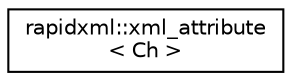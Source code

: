 digraph "Graphical Class Hierarchy"
{
 // LATEX_PDF_SIZE
  edge [fontname="Helvetica",fontsize="10",labelfontname="Helvetica",labelfontsize="10"];
  node [fontname="Helvetica",fontsize="10",shape=record];
  rankdir="LR";
  Node0 [label="rapidxml::xml_attribute\l\< Ch \>",height=0.2,width=0.4,color="black", fillcolor="white", style="filled",URL="$classrapidxml_1_1xml__attribute.html",tooltip=" "];
}
